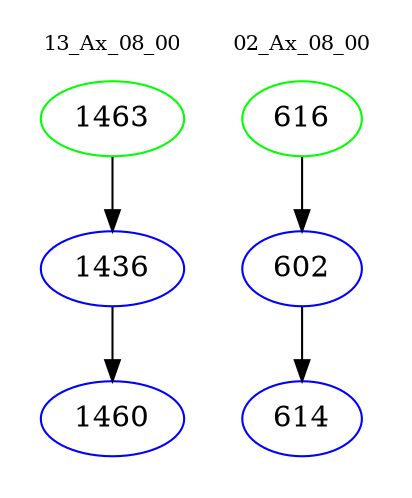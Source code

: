digraph{
subgraph cluster_0 {
color = white
label = "13_Ax_08_00";
fontsize=10;
T0_1463 [label="1463", color="green"]
T0_1463 -> T0_1436 [color="black"]
T0_1436 [label="1436", color="blue"]
T0_1436 -> T0_1460 [color="black"]
T0_1460 [label="1460", color="blue"]
}
subgraph cluster_1 {
color = white
label = "02_Ax_08_00";
fontsize=10;
T1_616 [label="616", color="green"]
T1_616 -> T1_602 [color="black"]
T1_602 [label="602", color="blue"]
T1_602 -> T1_614 [color="black"]
T1_614 [label="614", color="blue"]
}
}
